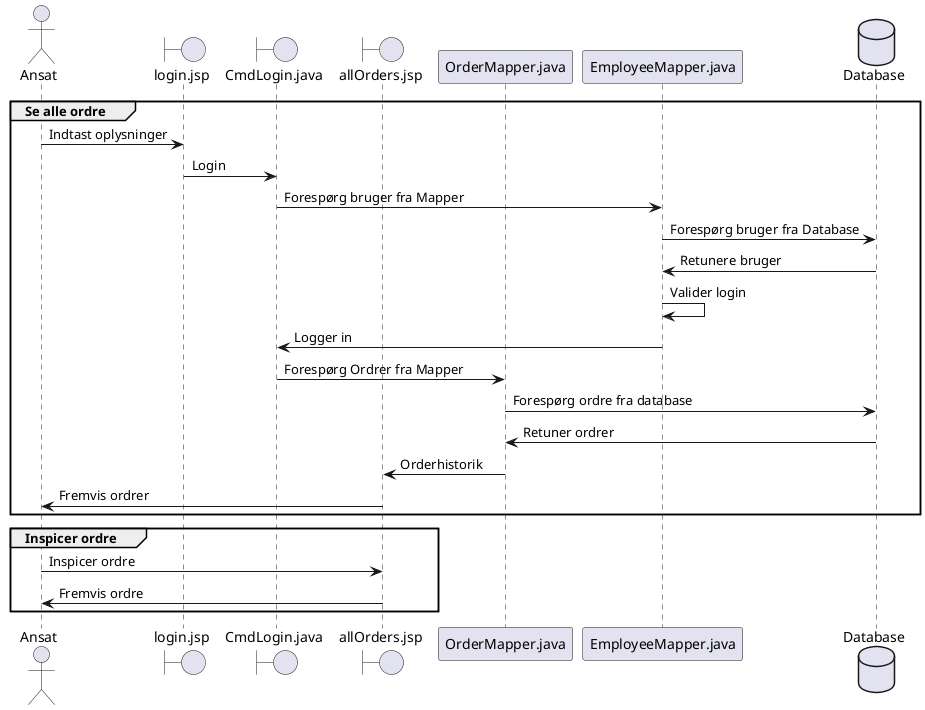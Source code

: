 @startuml

actor Ansat
boundary "login.jsp" as LI
boundary "CmdLogin.java" as CLI
boundary "allOrders.jsp" as AO
participant "OrderMapper.java" as OM
participant "EmployeeMapper.java" as EM
database "Database" as DB

group Se alle ordre
Ansat -> LI : Indtast oplysninger
LI -> CLI : Login
CLI -> EM : Forespørg bruger fra Mapper
EM -> DB : Forespørg bruger fra Database
DB -> EM : Retunere bruger
EM -> EM : Valider login
EM -> CLI : Logger in
CLI -> OM : Forespørg Ordrer fra Mapper
OM -> DB : Forespørg ordre fra database
DB -> OM : Retuner ordrer
OM -> AO : Orderhistorik
AO -> Ansat : Fremvis ordrer
end

group Inspicer ordre
Ansat -> AO : Inspicer ordre
AO -> Ansat : Fremvis ordre
end

@enduml
¢